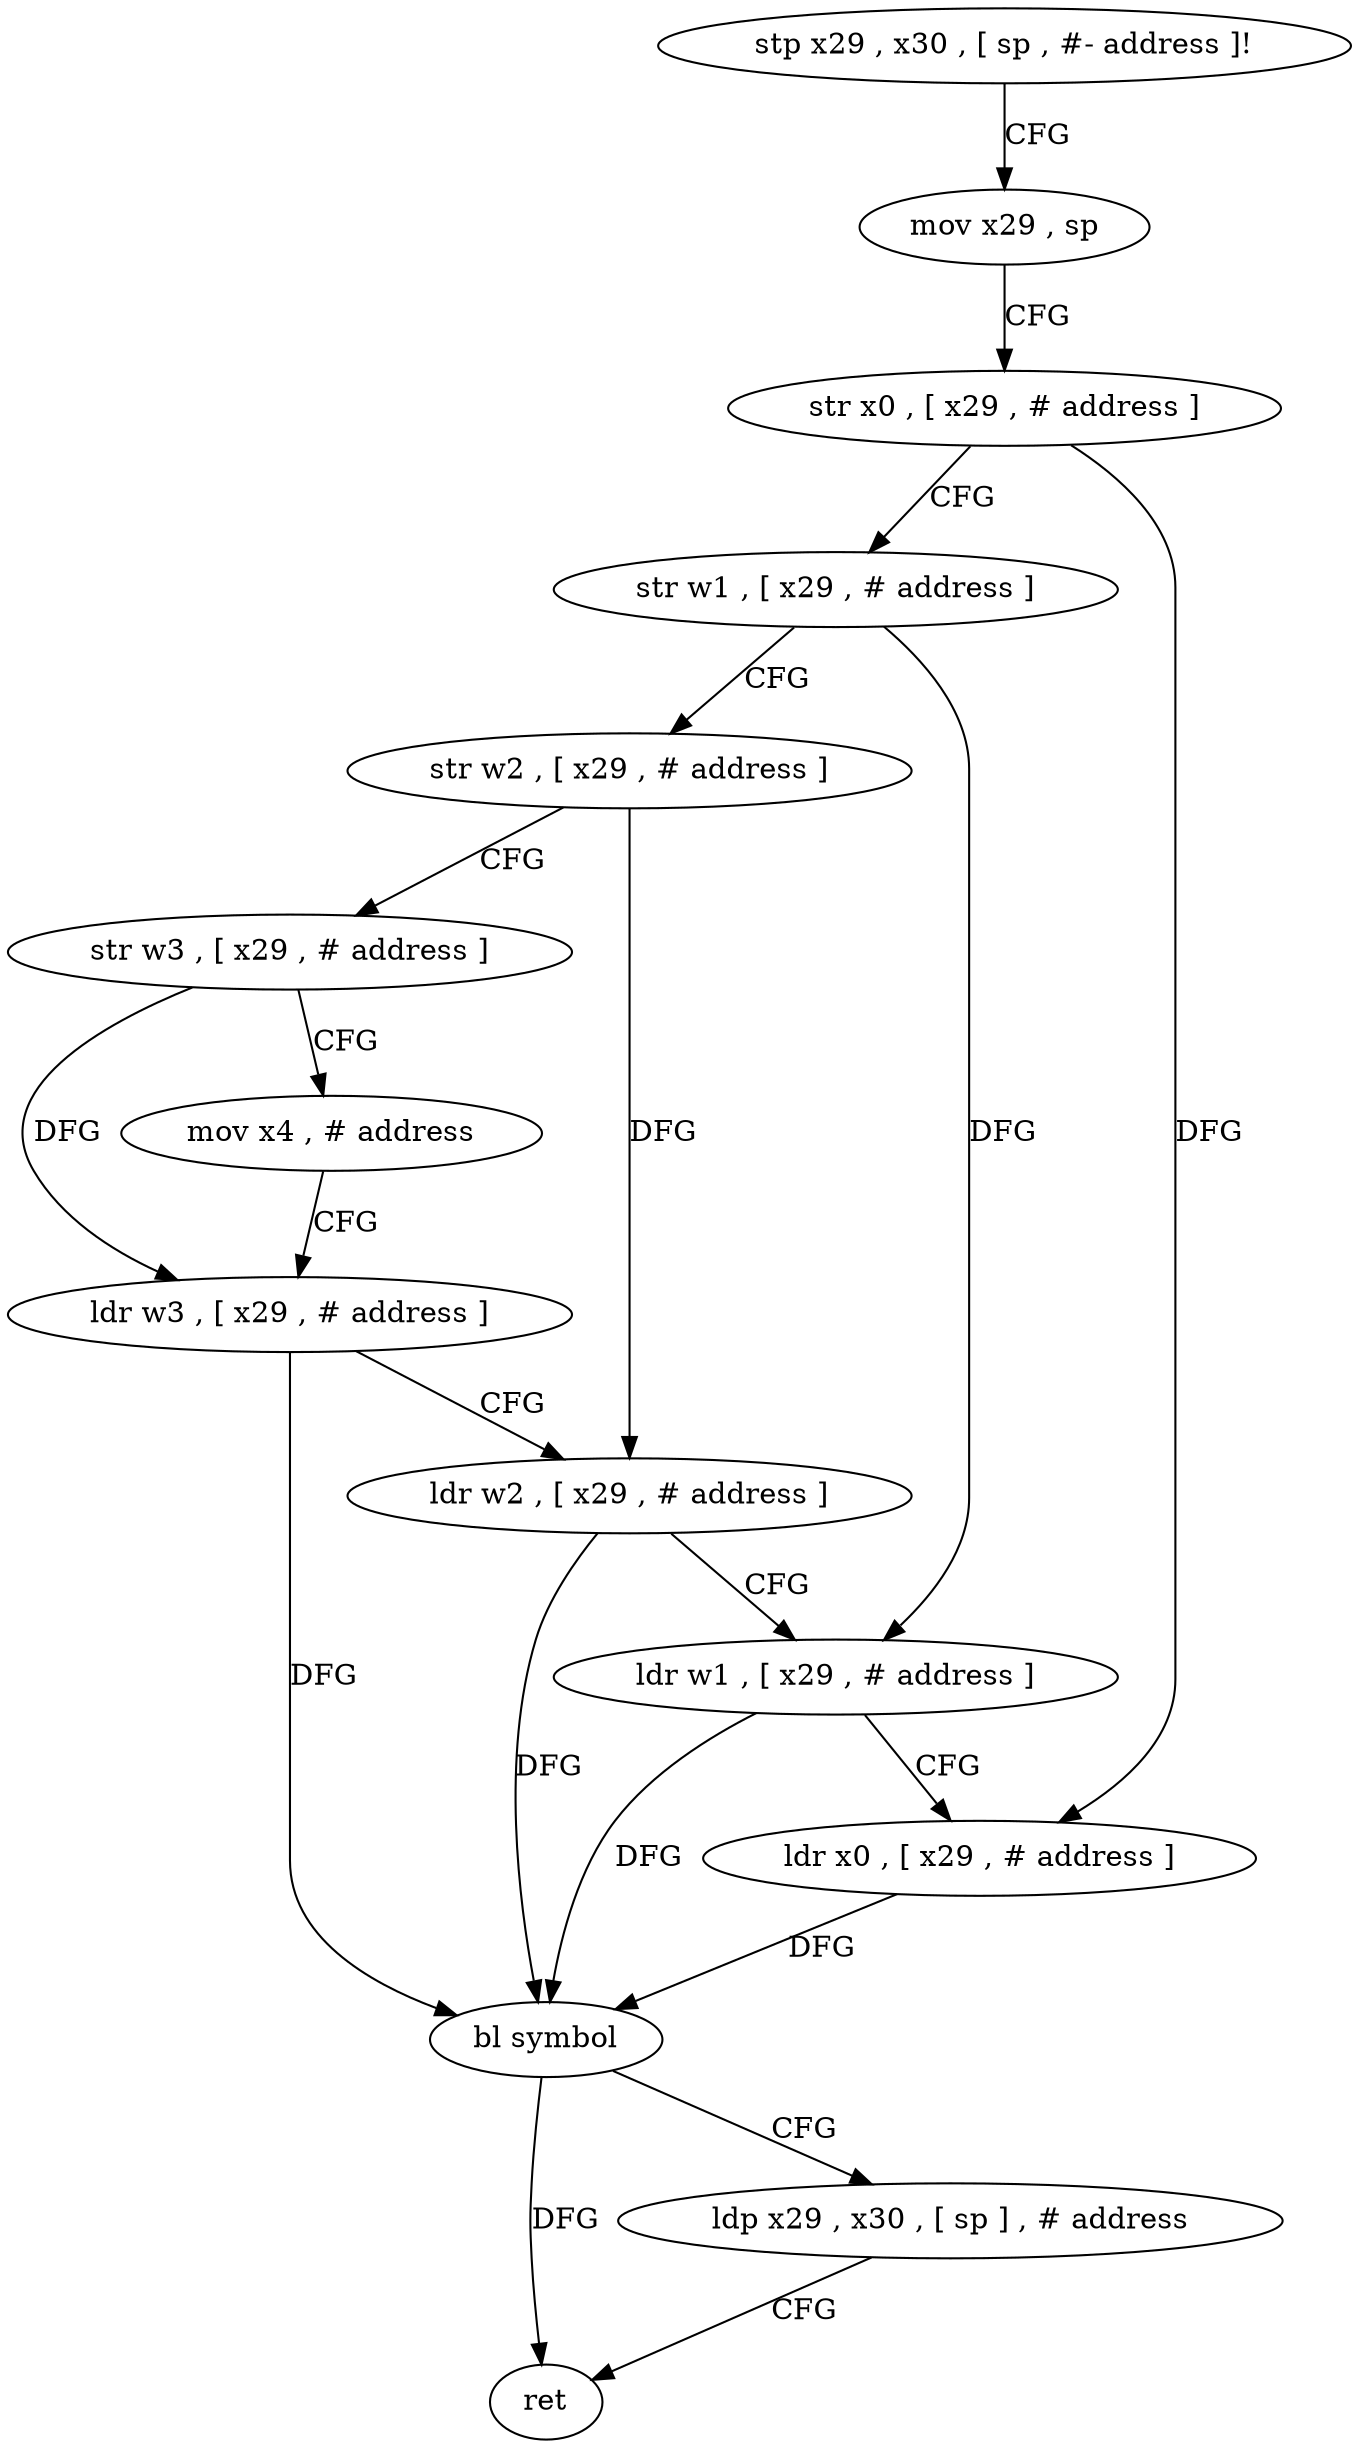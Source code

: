 digraph "func" {
"395172" [label = "stp x29 , x30 , [ sp , #- address ]!" ]
"395176" [label = "mov x29 , sp" ]
"395180" [label = "str x0 , [ x29 , # address ]" ]
"395184" [label = "str w1 , [ x29 , # address ]" ]
"395188" [label = "str w2 , [ x29 , # address ]" ]
"395192" [label = "str w3 , [ x29 , # address ]" ]
"395196" [label = "mov x4 , # address" ]
"395200" [label = "ldr w3 , [ x29 , # address ]" ]
"395204" [label = "ldr w2 , [ x29 , # address ]" ]
"395208" [label = "ldr w1 , [ x29 , # address ]" ]
"395212" [label = "ldr x0 , [ x29 , # address ]" ]
"395216" [label = "bl symbol" ]
"395220" [label = "ldp x29 , x30 , [ sp ] , # address" ]
"395224" [label = "ret" ]
"395172" -> "395176" [ label = "CFG" ]
"395176" -> "395180" [ label = "CFG" ]
"395180" -> "395184" [ label = "CFG" ]
"395180" -> "395212" [ label = "DFG" ]
"395184" -> "395188" [ label = "CFG" ]
"395184" -> "395208" [ label = "DFG" ]
"395188" -> "395192" [ label = "CFG" ]
"395188" -> "395204" [ label = "DFG" ]
"395192" -> "395196" [ label = "CFG" ]
"395192" -> "395200" [ label = "DFG" ]
"395196" -> "395200" [ label = "CFG" ]
"395200" -> "395204" [ label = "CFG" ]
"395200" -> "395216" [ label = "DFG" ]
"395204" -> "395208" [ label = "CFG" ]
"395204" -> "395216" [ label = "DFG" ]
"395208" -> "395212" [ label = "CFG" ]
"395208" -> "395216" [ label = "DFG" ]
"395212" -> "395216" [ label = "DFG" ]
"395216" -> "395220" [ label = "CFG" ]
"395216" -> "395224" [ label = "DFG" ]
"395220" -> "395224" [ label = "CFG" ]
}
